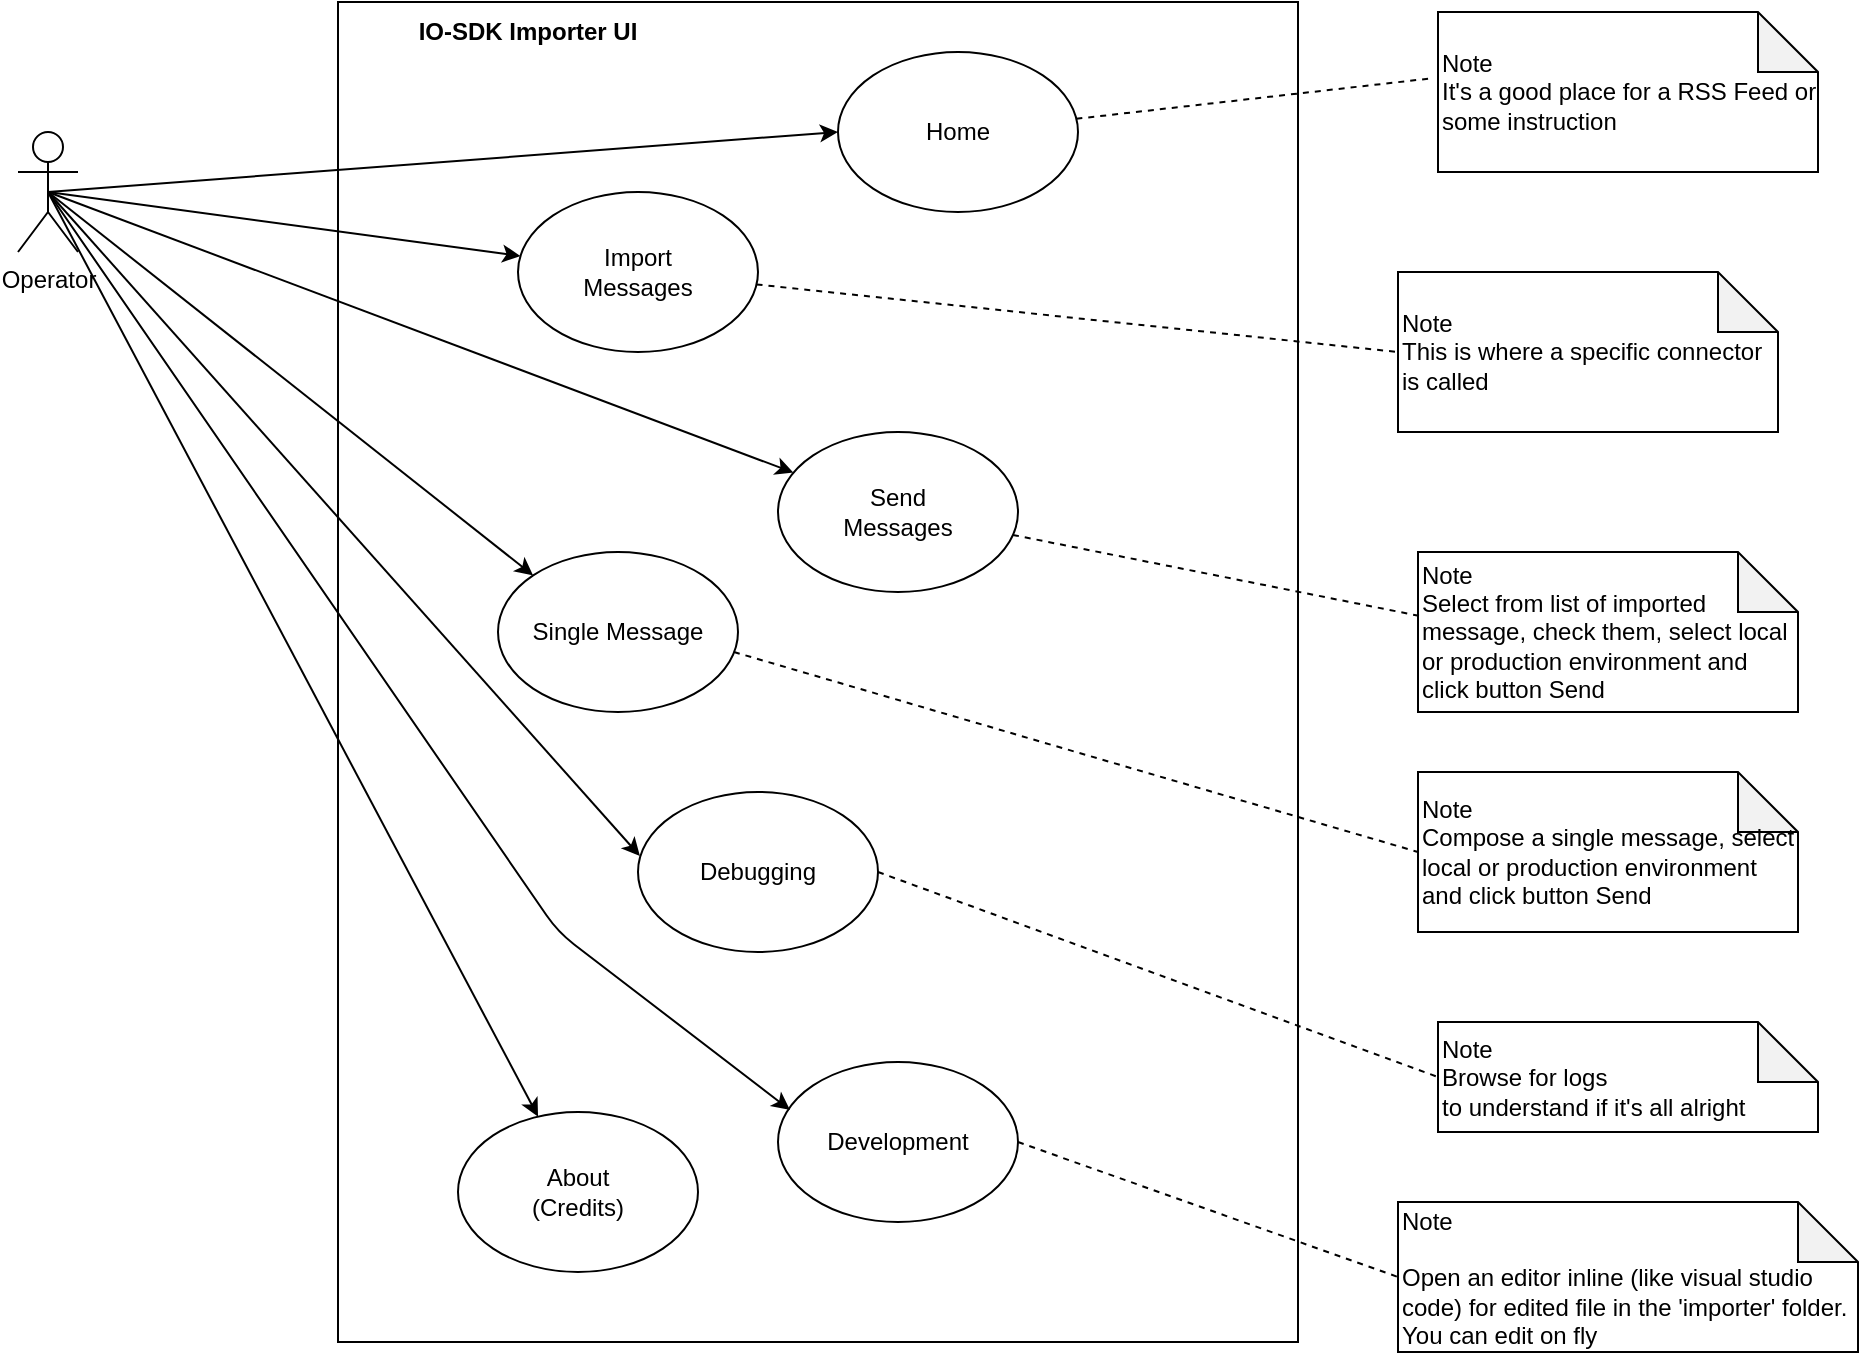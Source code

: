 <mxfile version="13.1.3">
    <diagram id="6hGFLwfOUW9BJ-s0fimq" name="Page-1">
        <mxGraphModel dx="1124" dy="597" grid="1" gridSize="10" guides="1" tooltips="1" connect="1" arrows="1" fold="1" page="1" pageScale="1" pageWidth="827" pageHeight="1169" math="0" shadow="0">
            <root>
                <mxCell id="0"/>
                <mxCell id="1" parent="0"/>
                <mxCell id="2" value="" style="rounded=0;whiteSpace=wrap;html=1;" parent="1" vertex="1">
                    <mxGeometry x="220" y="55" width="480" height="670" as="geometry"/>
                </mxCell>
                <mxCell id="3" value="&lt;b&gt;IO-SDK Importer UI&lt;/b&gt;" style="text;html=1;strokeColor=none;fillColor=none;align=center;verticalAlign=middle;whiteSpace=wrap;rounded=0;" parent="1" vertex="1">
                    <mxGeometry x="240" y="60" width="150" height="20" as="geometry"/>
                </mxCell>
                <mxCell id="4" value="Operator" style="shape=umlActor;verticalLabelPosition=bottom;labelBackgroundColor=#ffffff;verticalAlign=top;html=1;outlineConnect=0;" parent="1" vertex="1">
                    <mxGeometry x="60" y="120" width="30" height="60" as="geometry"/>
                </mxCell>
                <mxCell id="7" value="Home" style="ellipse;whiteSpace=wrap;html=1;" parent="1" vertex="1">
                    <mxGeometry x="470" y="80" width="120" height="80" as="geometry"/>
                </mxCell>
                <mxCell id="9" value="Note&lt;br&gt;It's a good place for a RSS Feed or some instruction" style="shape=note;whiteSpace=wrap;html=1;backgroundOutline=1;darkOpacity=0.05;align=left;" parent="1" vertex="1">
                    <mxGeometry x="770" y="60" width="190" height="80" as="geometry"/>
                </mxCell>
                <mxCell id="10" value="" style="endArrow=none;dashed=1;html=1;entryX=-0.011;entryY=0.413;entryDx=0;entryDy=0;entryPerimeter=0;" parent="1" source="7" target="9" edge="1">
                    <mxGeometry width="50" height="50" relative="1" as="geometry">
                        <mxPoint x="470" y="420" as="sourcePoint"/>
                        <mxPoint x="520" y="370" as="targetPoint"/>
                    </mxGeometry>
                </mxCell>
                <mxCell id="11" value="" style="endArrow=classic;html=1;entryX=0;entryY=0.5;entryDx=0;entryDy=0;exitX=0.5;exitY=0.5;exitDx=0;exitDy=0;exitPerimeter=0;" parent="1" source="4" target="7" edge="1">
                    <mxGeometry width="50" height="50" relative="1" as="geometry">
                        <mxPoint x="470" y="420" as="sourcePoint"/>
                        <mxPoint x="520" y="370" as="targetPoint"/>
                    </mxGeometry>
                </mxCell>
                <mxCell id="12" value="Import&lt;br&gt;Messages" style="ellipse;whiteSpace=wrap;html=1;" parent="1" vertex="1">
                    <mxGeometry x="310" y="150" width="120" height="80" as="geometry"/>
                </mxCell>
                <mxCell id="16" value="" style="endArrow=classic;html=1;exitX=0.5;exitY=0.5;exitDx=0;exitDy=0;exitPerimeter=0;" parent="1" source="4" target="12" edge="1">
                    <mxGeometry width="50" height="50" relative="1" as="geometry">
                        <mxPoint x="85" y="160" as="sourcePoint"/>
                        <mxPoint x="540" y="130" as="targetPoint"/>
                    </mxGeometry>
                </mxCell>
                <mxCell id="17" value="Note&lt;br&gt;This is where a specific connector is called" style="shape=note;whiteSpace=wrap;html=1;backgroundOutline=1;darkOpacity=0.05;align=left;" parent="1" vertex="1">
                    <mxGeometry x="750" y="190" width="190" height="80" as="geometry"/>
                </mxCell>
                <mxCell id="18" value="" style="endArrow=none;dashed=1;html=1;entryX=0;entryY=0.5;entryDx=0;entryDy=0;entryPerimeter=0;" parent="1" source="12" target="17" edge="1">
                    <mxGeometry width="50" height="50" relative="1" as="geometry">
                        <mxPoint x="640" y="220" as="sourcePoint"/>
                        <mxPoint x="777.91" y="103.04" as="targetPoint"/>
                    </mxGeometry>
                </mxCell>
                <mxCell id="19" value="Send&lt;br&gt;Messages" style="ellipse;whiteSpace=wrap;html=1;" parent="1" vertex="1">
                    <mxGeometry x="440" y="270" width="120" height="80" as="geometry"/>
                </mxCell>
                <mxCell id="20" value="" style="endArrow=classic;html=1;exitX=0.5;exitY=0.5;exitDx=0;exitDy=0;exitPerimeter=0;" parent="1" source="4" target="19" edge="1">
                    <mxGeometry width="50" height="50" relative="1" as="geometry">
                        <mxPoint x="85" y="160" as="sourcePoint"/>
                        <mxPoint x="321.85" y="200.144" as="targetPoint"/>
                    </mxGeometry>
                </mxCell>
                <mxCell id="21" value="Single Message" style="ellipse;whiteSpace=wrap;html=1;" parent="1" vertex="1">
                    <mxGeometry x="300" y="330" width="120" height="80" as="geometry"/>
                </mxCell>
                <mxCell id="22" value="" style="endArrow=classic;html=1;exitX=0.5;exitY=0.5;exitDx=0;exitDy=0;exitPerimeter=0;entryX=0;entryY=0;entryDx=0;entryDy=0;" parent="1" source="4" target="21" edge="1">
                    <mxGeometry width="50" height="50" relative="1" as="geometry">
                        <mxPoint x="85" y="160" as="sourcePoint"/>
                        <mxPoint x="458.55" y="309.42" as="targetPoint"/>
                    </mxGeometry>
                </mxCell>
                <mxCell id="23" value="Note&lt;br&gt;Select from list of imported message, check them, select local or production environment and click button Send" style="shape=note;whiteSpace=wrap;html=1;backgroundOutline=1;darkOpacity=0.05;align=left;" parent="1" vertex="1">
                    <mxGeometry x="760" y="330" width="190" height="80" as="geometry"/>
                </mxCell>
                <mxCell id="24" value="" style="endArrow=none;dashed=1;html=1;entryX=0.005;entryY=0.4;entryDx=0;entryDy=0;entryPerimeter=0;" parent="1" source="19" target="23" edge="1">
                    <mxGeometry width="50" height="50" relative="1" as="geometry">
                        <mxPoint x="650" y="230" as="sourcePoint"/>
                        <mxPoint x="760" y="240" as="targetPoint"/>
                    </mxGeometry>
                </mxCell>
                <mxCell id="25" value="Note&lt;br&gt;Compose a single message, select local or production environment and click button Send" style="shape=note;whiteSpace=wrap;html=1;backgroundOutline=1;darkOpacity=0.05;align=left;" parent="1" vertex="1">
                    <mxGeometry x="760" y="440" width="190" height="80" as="geometry"/>
                </mxCell>
                <mxCell id="26" value="" style="endArrow=none;dashed=1;html=1;entryX=0;entryY=0.5;entryDx=0;entryDy=0;entryPerimeter=0;exitX=0.983;exitY=0.625;exitDx=0;exitDy=0;exitPerimeter=0;" parent="1" source="21" target="25" edge="1">
                    <mxGeometry width="50" height="50" relative="1" as="geometry">
                        <mxPoint x="567.47" y="331.494" as="sourcePoint"/>
                        <mxPoint x="770.95" y="372" as="targetPoint"/>
                    </mxGeometry>
                </mxCell>
                <mxCell id="27" value="Debugging" style="ellipse;whiteSpace=wrap;html=1;" parent="1" vertex="1">
                    <mxGeometry x="370" y="450" width="120" height="80" as="geometry"/>
                </mxCell>
                <mxCell id="28" value="" style="endArrow=classic;html=1;entryX=0.008;entryY=0.4;entryDx=0;entryDy=0;entryPerimeter=0;exitX=0.5;exitY=0.5;exitDx=0;exitDy=0;exitPerimeter=0;" parent="1" source="4" target="27" edge="1">
                    <mxGeometry width="50" height="50" relative="1" as="geometry">
                        <mxPoint x="85" y="160" as="sourcePoint"/>
                        <mxPoint x="327.574" y="351.716" as="targetPoint"/>
                    </mxGeometry>
                </mxCell>
                <mxCell id="29" value="Note&lt;br&gt;Browse for logs&lt;br&gt;to understand if it's all alright" style="shape=note;whiteSpace=wrap;html=1;backgroundOutline=1;darkOpacity=0.05;align=left;" parent="1" vertex="1">
                    <mxGeometry x="770" y="565" width="190" height="55" as="geometry"/>
                </mxCell>
                <mxCell id="30" value="" style="endArrow=none;dashed=1;html=1;entryX=0;entryY=0.5;entryDx=0;entryDy=0;entryPerimeter=0;exitX=1;exitY=0.5;exitDx=0;exitDy=0;" parent="1" source="27" target="29" edge="1">
                    <mxGeometry width="50" height="50" relative="1" as="geometry">
                        <mxPoint x="427.96" y="390" as="sourcePoint"/>
                        <mxPoint x="770" y="490" as="targetPoint"/>
                    </mxGeometry>
                </mxCell>
                <mxCell id="31" value="About&lt;br&gt;(Credits)" style="ellipse;whiteSpace=wrap;html=1;" parent="1" vertex="1">
                    <mxGeometry x="280" y="610" width="120" height="80" as="geometry"/>
                </mxCell>
                <mxCell id="32" value="" style="endArrow=classic;html=1;exitX=0.5;exitY=0.5;exitDx=0;exitDy=0;exitPerimeter=0;" parent="1" source="4" target="31" edge="1">
                    <mxGeometry width="50" height="50" relative="1" as="geometry">
                        <mxPoint x="85" y="160" as="sourcePoint"/>
                        <mxPoint x="380.96" y="492" as="targetPoint"/>
                    </mxGeometry>
                </mxCell>
                <mxCell id="33" value="Development" style="ellipse;whiteSpace=wrap;html=1;" parent="1" vertex="1">
                    <mxGeometry x="440" y="585" width="120" height="80" as="geometry"/>
                </mxCell>
                <mxCell id="34" value="" style="endArrow=classic;html=1;entryX=0.05;entryY=0.3;entryDx=0;entryDy=0;exitX=0.5;exitY=0.5;exitDx=0;exitDy=0;exitPerimeter=0;entryPerimeter=0;" parent="1" source="4" target="33" edge="1">
                    <mxGeometry width="50" height="50" relative="1" as="geometry">
                        <mxPoint x="85" y="160" as="sourcePoint"/>
                        <mxPoint x="380.96" y="492" as="targetPoint"/>
                        <Array as="points">
                            <mxPoint x="330" y="520"/>
                        </Array>
                    </mxGeometry>
                </mxCell>
                <mxCell id="35" value="Note&lt;br&gt;&lt;br&gt;Open an editor inline (like visual studio code) for edited file in the 'importer' folder. You can edit on fly" style="shape=note;whiteSpace=wrap;html=1;backgroundOutline=1;darkOpacity=0.05;align=left;" parent="1" vertex="1">
                    <mxGeometry x="750" y="655" width="230" height="75" as="geometry"/>
                </mxCell>
                <mxCell id="36" value="" style="endArrow=none;dashed=1;html=1;entryX=0;entryY=0.5;entryDx=0;entryDy=0;entryPerimeter=0;exitX=1;exitY=0.5;exitDx=0;exitDy=0;" parent="1" source="33" target="35" edge="1">
                    <mxGeometry width="50" height="50" relative="1" as="geometry">
                        <mxPoint x="470" y="580" as="sourcePoint"/>
                        <mxPoint x="750" y="580" as="targetPoint"/>
                    </mxGeometry>
                </mxCell>
            </root>
        </mxGraphModel>
    </diagram>
</mxfile>